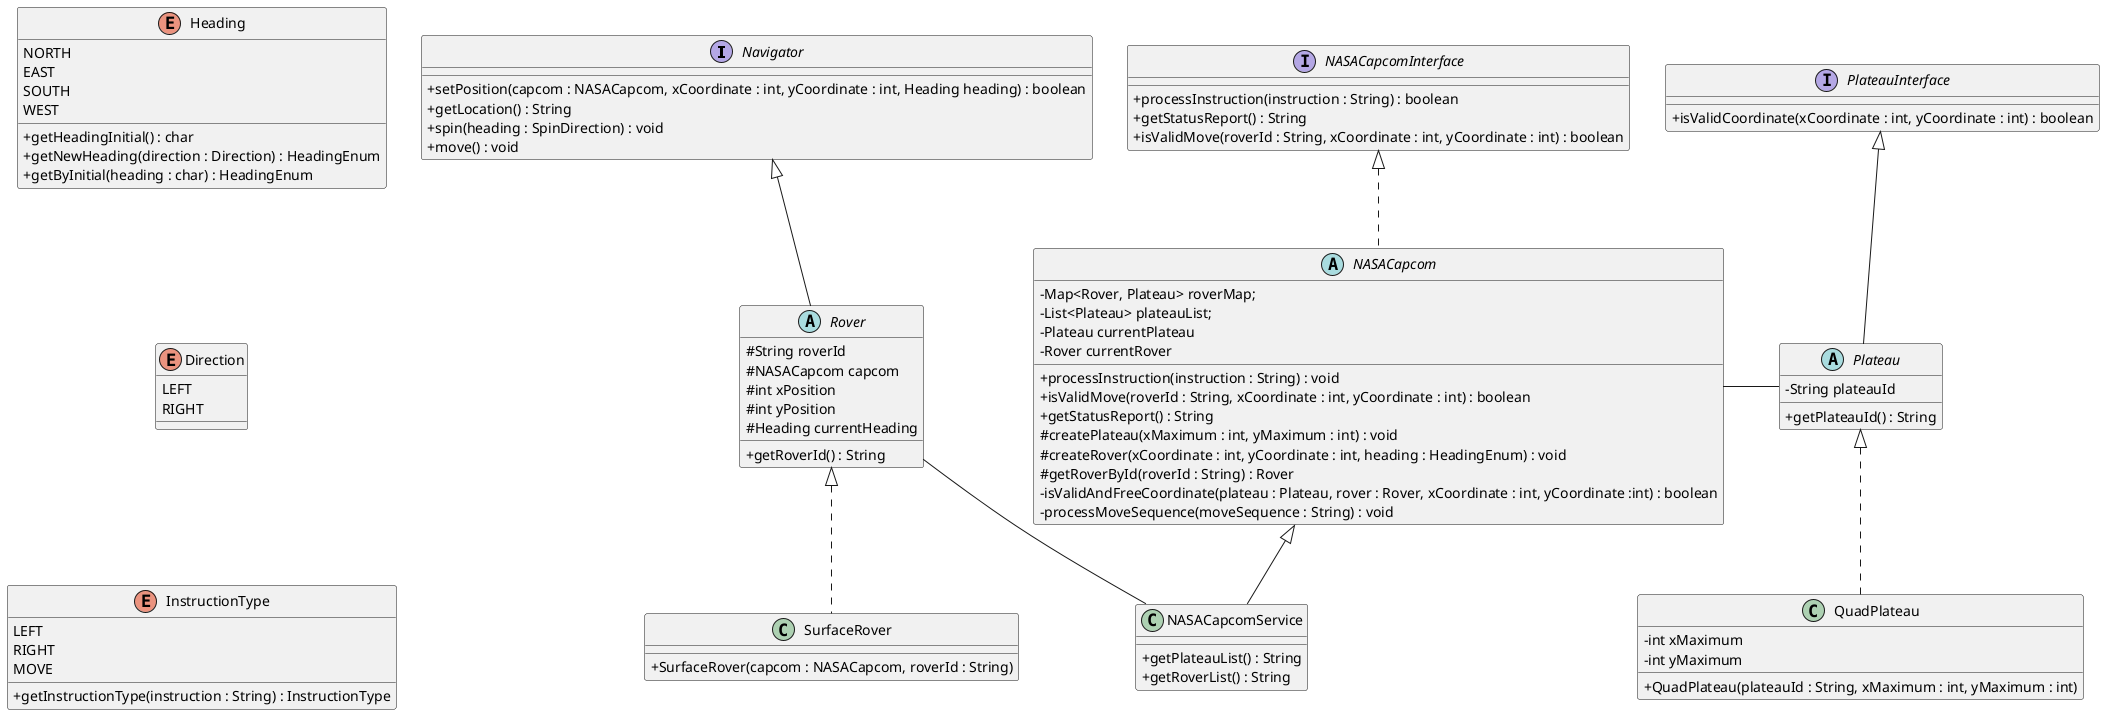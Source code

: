 @startuml
skinparam classAttributeIconSize 0

interface Navigator {
    + setPosition(capcom : NASACapcom, xCoordinate : int, yCoordinate : int, Heading heading) : boolean
    + getLocation() : String
    + spin(heading : SpinDirection) : void
    + move() : void
}

abstract class Rover extends Navigator  {
  # String roverId
  # NASACapcom capcom
  # int xPosition
  # int yPosition
  # Heading currentHeading

  + getRoverId() : String
}

class SurfaceRover implements Rover  {
    + SurfaceRover(capcom : NASACapcom, roverId : String)
}

interface PlateauInterface  {
   + isValidCoordinate(xCoordinate : int, yCoordinate : int) : boolean
}

abstract class Plateau extends PlateauInterface {
  - String plateauId
  + getPlateauId() : String
}

class QuadPlateau implements Plateau {
  - int xMaximum
  - int yMaximum

   + QuadPlateau(plateauId : String, xMaximum : int, yMaximum : int)
}


enum Heading
{
NORTH
EAST
SOUTH
WEST
+ getHeadingInitial() : char
+ getNewHeading(direction : Direction) : HeadingEnum
+ getByInitial(heading : char) : HeadingEnum
}

enum Direction
{
LEFT
RIGHT
}

enum InstructionType
{
LEFT
RIGHT
MOVE
+ getInstructionType(instruction : String) : InstructionType
}

interface NASACapcomInterface {
  + processInstruction(instruction : String) : boolean
  + getStatusReport() : String
  + isValidMove(roverId : String, xCoordinate : int, yCoordinate : int) : boolean
}

abstract class NASACapcom implements NASACapcomInterface {
  - Map<Rover, Plateau> roverMap;
  - List<Plateau> plateauList;
  - Plateau currentPlateau
  - Rover currentRover

  + processInstruction(instruction : String) : void
  + isValidMove(roverId : String, xCoordinate : int, yCoordinate : int) : boolean
  + getStatusReport() : String
  # createPlateau(xMaximum : int, yMaximum : int) : void
  # createRover(xCoordinate : int, yCoordinate : int, heading : HeadingEnum) : void
  # getRoverById(roverId : String) : Rover
  - isValidAndFreeCoordinate(plateau : Plateau, rover : Rover, xCoordinate : int, yCoordinate :int) : boolean
  - processMoveSequence(moveSequence : String) : void
}

class NASACapcomService extends NASACapcom
{
  + getPlateauList() : String
  + getRoverList() : String
}

NASACapcom - Plateau
Rover -- NASACapcomService


Heading -[hidden] Navigator
Heading -[hidden]d-> Direction
Direction -[hidden]d-> InstructionType

@enduml